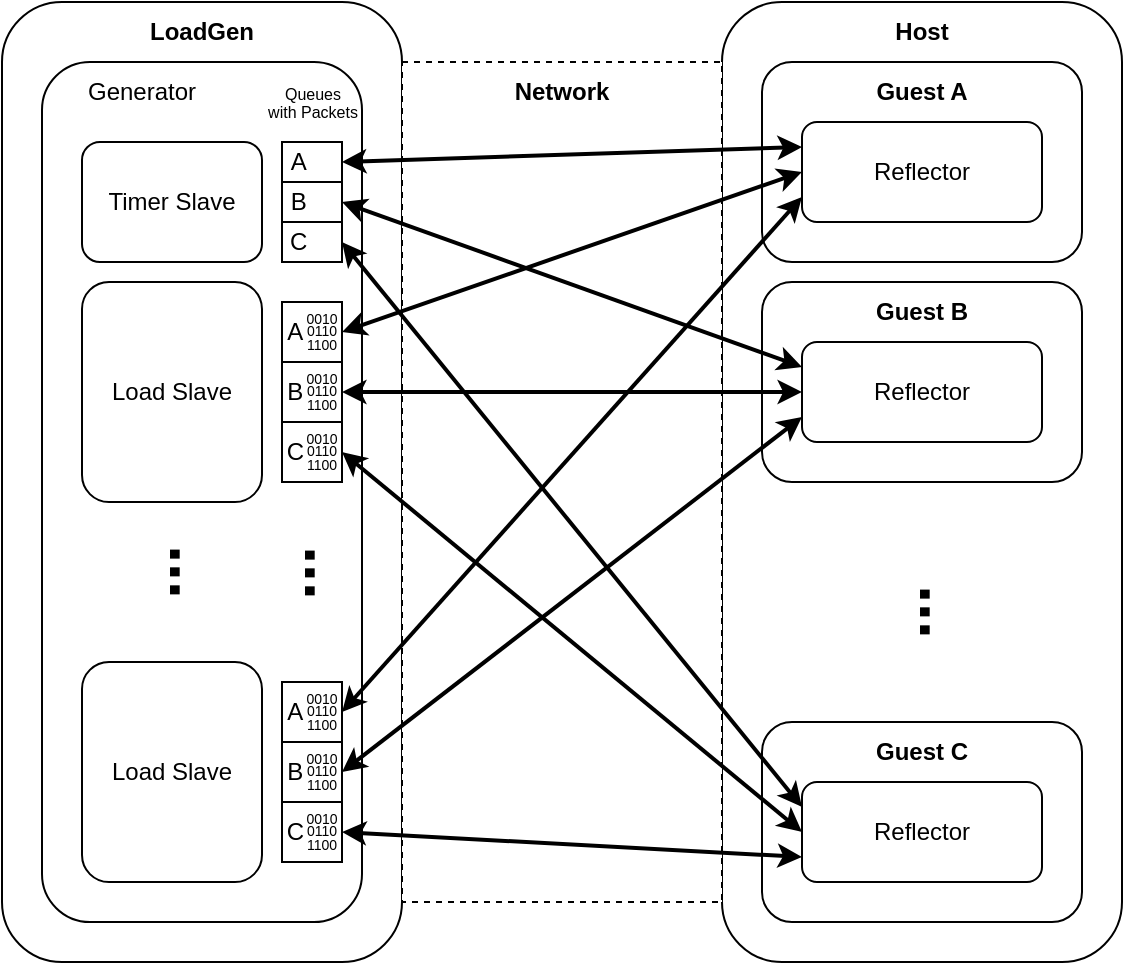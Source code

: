 <mxfile version="21.1.8" type="github">
  <diagram name="Page-1" id="eqyKnO2Cwf8LMekeqgzb">
    <mxGraphModel dx="1434" dy="832" grid="1" gridSize="10" guides="1" tooltips="1" connect="1" arrows="1" fold="1" page="1" pageScale="1" pageWidth="800" pageHeight="800" math="0" shadow="0">
      <root>
        <mxCell id="0" />
        <mxCell id="1" parent="0" />
        <mxCell id="RFkQ3Km538WCamqR7Py1-1" value="" style="rounded=1;whiteSpace=wrap;html=1;" vertex="1" parent="1">
          <mxGeometry x="480" y="160" width="200" height="480" as="geometry" />
        </mxCell>
        <mxCell id="RFkQ3Km538WCamqR7Py1-2" value="&lt;b&gt;Host&lt;/b&gt;" style="text;html=1;strokeColor=none;fillColor=none;align=center;verticalAlign=middle;whiteSpace=wrap;rounded=0;" vertex="1" parent="1">
          <mxGeometry x="550" y="160" width="60" height="30" as="geometry" />
        </mxCell>
        <mxCell id="RFkQ3Km538WCamqR7Py1-3" value="" style="rounded=1;whiteSpace=wrap;html=1;" vertex="1" parent="1">
          <mxGeometry x="120" y="160" width="200" height="480" as="geometry" />
        </mxCell>
        <mxCell id="RFkQ3Km538WCamqR7Py1-4" value="&lt;b&gt;LoadGen&lt;/b&gt;" style="text;html=1;strokeColor=none;fillColor=none;align=center;verticalAlign=middle;whiteSpace=wrap;rounded=0;" vertex="1" parent="1">
          <mxGeometry x="190" y="160" width="60" height="30" as="geometry" />
        </mxCell>
        <mxCell id="RFkQ3Km538WCamqR7Py1-5" value="" style="rounded=0;whiteSpace=wrap;html=1;dashed=1;" vertex="1" parent="1">
          <mxGeometry x="320" y="190" width="160" height="420" as="geometry" />
        </mxCell>
        <mxCell id="RFkQ3Km538WCamqR7Py1-6" value="&lt;b&gt;Network&lt;/b&gt;" style="text;html=1;strokeColor=none;fillColor=none;align=center;verticalAlign=middle;whiteSpace=wrap;rounded=0;" vertex="1" parent="1">
          <mxGeometry x="370" y="190" width="60" height="30" as="geometry" />
        </mxCell>
        <mxCell id="RFkQ3Km538WCamqR7Py1-7" value="" style="rounded=1;whiteSpace=wrap;html=1;" vertex="1" parent="1">
          <mxGeometry x="500" y="190" width="160" height="100" as="geometry" />
        </mxCell>
        <mxCell id="RFkQ3Km538WCamqR7Py1-8" value="Guest A" style="text;html=1;strokeColor=none;fillColor=none;align=center;verticalAlign=middle;whiteSpace=wrap;rounded=0;fontStyle=1" vertex="1" parent="1">
          <mxGeometry x="550" y="190" width="60" height="30" as="geometry" />
        </mxCell>
        <mxCell id="RFkQ3Km538WCamqR7Py1-9" value="Reflector" style="rounded=1;whiteSpace=wrap;html=1;fontStyle=0" vertex="1" parent="1">
          <mxGeometry x="520" y="220" width="120" height="50" as="geometry" />
        </mxCell>
        <mxCell id="RFkQ3Km538WCamqR7Py1-10" value="" style="rounded=1;whiteSpace=wrap;html=1;" vertex="1" parent="1">
          <mxGeometry x="500" y="300" width="160" height="100" as="geometry" />
        </mxCell>
        <mxCell id="RFkQ3Km538WCamqR7Py1-11" value="Guest B" style="text;html=1;strokeColor=none;fillColor=none;align=center;verticalAlign=middle;whiteSpace=wrap;rounded=0;fontStyle=1" vertex="1" parent="1">
          <mxGeometry x="550" y="300" width="60" height="30" as="geometry" />
        </mxCell>
        <mxCell id="RFkQ3Km538WCamqR7Py1-12" value="Reflector" style="rounded=1;whiteSpace=wrap;html=1;fontStyle=0" vertex="1" parent="1">
          <mxGeometry x="520" y="330" width="120" height="50" as="geometry" />
        </mxCell>
        <mxCell id="RFkQ3Km538WCamqR7Py1-13" value="" style="rounded=1;whiteSpace=wrap;html=1;" vertex="1" parent="1">
          <mxGeometry x="500" y="520" width="160" height="100" as="geometry" />
        </mxCell>
        <mxCell id="RFkQ3Km538WCamqR7Py1-14" value="Guest C" style="text;html=1;strokeColor=none;fillColor=none;align=center;verticalAlign=middle;whiteSpace=wrap;rounded=0;fontStyle=1" vertex="1" parent="1">
          <mxGeometry x="550" y="520" width="60" height="30" as="geometry" />
        </mxCell>
        <mxCell id="RFkQ3Km538WCamqR7Py1-15" value="Reflector" style="rounded=1;whiteSpace=wrap;html=1;fontStyle=0" vertex="1" parent="1">
          <mxGeometry x="520" y="550" width="120" height="50" as="geometry" />
        </mxCell>
        <mxCell id="RFkQ3Km538WCamqR7Py1-19" value="" style="rounded=1;whiteSpace=wrap;html=1;" vertex="1" parent="1">
          <mxGeometry x="140" y="190" width="160" height="430" as="geometry" />
        </mxCell>
        <mxCell id="RFkQ3Km538WCamqR7Py1-20" value="Generator" style="text;html=1;strokeColor=none;fillColor=none;align=center;verticalAlign=middle;whiteSpace=wrap;rounded=0;" vertex="1" parent="1">
          <mxGeometry x="160" y="190" width="60" height="30" as="geometry" />
        </mxCell>
        <mxCell id="RFkQ3Km538WCamqR7Py1-21" value="Timer Slave" style="rounded=1;whiteSpace=wrap;html=1;" vertex="1" parent="1">
          <mxGeometry x="160" y="230" width="90" height="60" as="geometry" />
        </mxCell>
        <mxCell id="RFkQ3Km538WCamqR7Py1-22" value="Load Slave" style="rounded=1;whiteSpace=wrap;html=1;" vertex="1" parent="1">
          <mxGeometry x="160" y="300" width="90" height="110" as="geometry" />
        </mxCell>
        <mxCell id="RFkQ3Km538WCamqR7Py1-23" value="Load Slave" style="rounded=1;whiteSpace=wrap;html=1;" vertex="1" parent="1">
          <mxGeometry x="160" y="490" width="90" height="110" as="geometry" />
        </mxCell>
        <mxCell id="RFkQ3Km538WCamqR7Py1-29" value="&lt;b&gt;&lt;font style=&quot;font-size: 32px;&quot;&gt;...&lt;/font&gt;&lt;/b&gt;" style="text;html=1;strokeColor=none;fillColor=none;align=center;verticalAlign=middle;whiteSpace=wrap;rounded=0;rotation=90;" vertex="1" parent="1">
          <mxGeometry x="560" y="450" width="60" height="30" as="geometry" />
        </mxCell>
        <mxCell id="RFkQ3Km538WCamqR7Py1-30" value="&lt;b&gt;&lt;font style=&quot;font-size: 32px;&quot;&gt;...&lt;/font&gt;&lt;/b&gt;" style="text;html=1;strokeColor=none;fillColor=none;align=center;verticalAlign=middle;whiteSpace=wrap;rounded=0;rotation=90;" vertex="1" parent="1">
          <mxGeometry x="185" y="430" width="60" height="30" as="geometry" />
        </mxCell>
        <mxCell id="RFkQ3Km538WCamqR7Py1-42" value="A&amp;nbsp; &amp;nbsp;&amp;nbsp;" style="rounded=0;whiteSpace=wrap;html=1;" vertex="1" parent="1">
          <mxGeometry x="260" y="230" width="30" height="20" as="geometry" />
        </mxCell>
        <mxCell id="RFkQ3Km538WCamqR7Py1-43" value="B&amp;nbsp; &amp;nbsp;&amp;nbsp;" style="rounded=0;whiteSpace=wrap;html=1;" vertex="1" parent="1">
          <mxGeometry x="260" y="250" width="30" height="20" as="geometry" />
        </mxCell>
        <mxCell id="RFkQ3Km538WCamqR7Py1-44" value="C&amp;nbsp; &amp;nbsp;&amp;nbsp;" style="rounded=0;whiteSpace=wrap;html=1;" vertex="1" parent="1">
          <mxGeometry x="260" y="270" width="30" height="20" as="geometry" />
        </mxCell>
        <mxCell id="RFkQ3Km538WCamqR7Py1-47" value="" style="shape=image;html=1;verticalAlign=top;verticalLabelPosition=bottom;labelBackgroundColor=#ffffff;imageAspect=0;aspect=fixed;image=https://cdn4.iconfinder.com/data/icons/essential-app-2/16/stop-watch-time-count-128.png" vertex="1" parent="1">
          <mxGeometry x="275" y="232.5" width="15" height="15" as="geometry" />
        </mxCell>
        <mxCell id="RFkQ3Km538WCamqR7Py1-48" value="" style="shape=image;html=1;verticalAlign=top;verticalLabelPosition=bottom;labelBackgroundColor=#ffffff;imageAspect=0;aspect=fixed;image=https://cdn4.iconfinder.com/data/icons/essential-app-2/16/stop-watch-time-count-128.png" vertex="1" parent="1">
          <mxGeometry x="275" y="252.5" width="15" height="15" as="geometry" />
        </mxCell>
        <mxCell id="RFkQ3Km538WCamqR7Py1-49" value="" style="shape=image;html=1;verticalAlign=top;verticalLabelPosition=bottom;labelBackgroundColor=#ffffff;imageAspect=0;aspect=fixed;image=https://cdn4.iconfinder.com/data/icons/essential-app-2/16/stop-watch-time-count-128.png" vertex="1" parent="1">
          <mxGeometry x="275" y="272.5" width="15" height="15" as="geometry" />
        </mxCell>
        <mxCell id="RFkQ3Km538WCamqR7Py1-50" value="A&amp;nbsp; &amp;nbsp; &amp;nbsp;" style="rounded=0;whiteSpace=wrap;html=1;" vertex="1" parent="1">
          <mxGeometry x="260" y="310" width="30" height="30" as="geometry" />
        </mxCell>
        <mxCell id="RFkQ3Km538WCamqR7Py1-51" value="B&amp;nbsp; &amp;nbsp; &amp;nbsp;" style="rounded=0;whiteSpace=wrap;html=1;" vertex="1" parent="1">
          <mxGeometry x="260" y="340" width="30" height="30" as="geometry" />
        </mxCell>
        <mxCell id="RFkQ3Km538WCamqR7Py1-52" value="C&amp;nbsp; &amp;nbsp; &amp;nbsp;" style="rounded=0;whiteSpace=wrap;html=1;" vertex="1" parent="1">
          <mxGeometry x="260" y="370" width="30" height="30" as="geometry" />
        </mxCell>
        <mxCell id="RFkQ3Km538WCamqR7Py1-53" value="&lt;p style=&quot;line-height: 60%;&quot;&gt;&lt;font style=&quot;font-size: 8px;&quot;&gt;Queues&lt;br&gt;with Packets&lt;/font&gt;&lt;/p&gt;" style="text;html=1;strokeColor=none;fillColor=none;align=center;verticalAlign=middle;whiteSpace=wrap;rounded=0;" vertex="1" parent="1">
          <mxGeometry x="247.5" y="200" width="55" height="20" as="geometry" />
        </mxCell>
        <mxCell id="RFkQ3Km538WCamqR7Py1-56" value="&lt;p style=&quot;line-height: 90%; font-size: 7px;&quot;&gt;0010&lt;br&gt;0110&lt;br&gt;1100&lt;/p&gt;" style="text;html=1;strokeColor=none;fillColor=none;align=center;verticalAlign=middle;whiteSpace=wrap;rounded=0;" vertex="1" parent="1">
          <mxGeometry x="270" y="315" width="20" height="20" as="geometry" />
        </mxCell>
        <mxCell id="RFkQ3Km538WCamqR7Py1-57" value="&lt;p style=&quot;line-height: 90%; font-size: 7px;&quot;&gt;0010&lt;br&gt;0110&lt;br&gt;1100&lt;/p&gt;" style="text;html=1;strokeColor=none;fillColor=none;align=center;verticalAlign=middle;whiteSpace=wrap;rounded=0;" vertex="1" parent="1">
          <mxGeometry x="270" y="345" width="20" height="20" as="geometry" />
        </mxCell>
        <mxCell id="RFkQ3Km538WCamqR7Py1-58" value="&lt;p style=&quot;line-height: 90%; font-size: 7px;&quot;&gt;0010&lt;br&gt;0110&lt;br&gt;1100&lt;/p&gt;" style="text;html=1;strokeColor=none;fillColor=none;align=center;verticalAlign=middle;whiteSpace=wrap;rounded=0;" vertex="1" parent="1">
          <mxGeometry x="270" y="375" width="20" height="20" as="geometry" />
        </mxCell>
        <mxCell id="RFkQ3Km538WCamqR7Py1-59" value="A&amp;nbsp; &amp;nbsp; &amp;nbsp;" style="rounded=0;whiteSpace=wrap;html=1;" vertex="1" parent="1">
          <mxGeometry x="260" y="500" width="30" height="30" as="geometry" />
        </mxCell>
        <mxCell id="RFkQ3Km538WCamqR7Py1-60" value="B&amp;nbsp; &amp;nbsp; &amp;nbsp;" style="rounded=0;whiteSpace=wrap;html=1;" vertex="1" parent="1">
          <mxGeometry x="260" y="530" width="30" height="30" as="geometry" />
        </mxCell>
        <mxCell id="RFkQ3Km538WCamqR7Py1-61" value="C&amp;nbsp; &amp;nbsp; &amp;nbsp;" style="rounded=0;whiteSpace=wrap;html=1;" vertex="1" parent="1">
          <mxGeometry x="260" y="560" width="30" height="30" as="geometry" />
        </mxCell>
        <mxCell id="RFkQ3Km538WCamqR7Py1-62" value="&lt;p style=&quot;line-height: 90%; font-size: 7px;&quot;&gt;0010&lt;br&gt;0110&lt;br&gt;1100&lt;/p&gt;" style="text;html=1;strokeColor=none;fillColor=none;align=center;verticalAlign=middle;whiteSpace=wrap;rounded=0;" vertex="1" parent="1">
          <mxGeometry x="270" y="505" width="20" height="20" as="geometry" />
        </mxCell>
        <mxCell id="RFkQ3Km538WCamqR7Py1-63" value="&lt;p style=&quot;line-height: 90%; font-size: 7px;&quot;&gt;0010&lt;br&gt;0110&lt;br&gt;1100&lt;/p&gt;" style="text;html=1;strokeColor=none;fillColor=none;align=center;verticalAlign=middle;whiteSpace=wrap;rounded=0;" vertex="1" parent="1">
          <mxGeometry x="270" y="535" width="20" height="20" as="geometry" />
        </mxCell>
        <mxCell id="RFkQ3Km538WCamqR7Py1-64" value="&lt;p style=&quot;line-height: 90%; font-size: 7px;&quot;&gt;0010&lt;br&gt;0110&lt;br&gt;1100&lt;/p&gt;" style="text;html=1;strokeColor=none;fillColor=none;align=center;verticalAlign=middle;whiteSpace=wrap;rounded=0;" vertex="1" parent="1">
          <mxGeometry x="270" y="565" width="20" height="20" as="geometry" />
        </mxCell>
        <mxCell id="RFkQ3Km538WCamqR7Py1-65" value="&lt;b&gt;&lt;font style=&quot;font-size: 32px;&quot;&gt;...&lt;/font&gt;&lt;/b&gt;" style="text;html=1;strokeColor=none;fillColor=none;align=center;verticalAlign=middle;whiteSpace=wrap;rounded=0;rotation=90;" vertex="1" parent="1">
          <mxGeometry x="252.5" y="430" width="60" height="30" as="geometry" />
        </mxCell>
        <mxCell id="RFkQ3Km538WCamqR7Py1-67" value="" style="endArrow=classic;startArrow=classic;html=1;rounded=0;entryX=0;entryY=0.25;entryDx=0;entryDy=0;exitX=1;exitY=0.5;exitDx=0;exitDy=0;strokeWidth=2;" edge="1" parent="1" source="RFkQ3Km538WCamqR7Py1-47" target="RFkQ3Km538WCamqR7Py1-9">
          <mxGeometry width="50" height="50" relative="1" as="geometry">
            <mxPoint x="340" y="510" as="sourcePoint" />
            <mxPoint x="390" y="460" as="targetPoint" />
          </mxGeometry>
        </mxCell>
        <mxCell id="RFkQ3Km538WCamqR7Py1-68" value="" style="endArrow=classic;startArrow=classic;html=1;rounded=0;entryX=0;entryY=0.5;entryDx=0;entryDy=0;exitX=1;exitY=0.5;exitDx=0;exitDy=0;strokeWidth=2;" edge="1" parent="1" source="RFkQ3Km538WCamqR7Py1-56" target="RFkQ3Km538WCamqR7Py1-9">
          <mxGeometry width="50" height="50" relative="1" as="geometry">
            <mxPoint x="300" y="250" as="sourcePoint" />
            <mxPoint x="530" y="243" as="targetPoint" />
          </mxGeometry>
        </mxCell>
        <mxCell id="RFkQ3Km538WCamqR7Py1-69" value="" style="endArrow=classic;startArrow=classic;html=1;rounded=0;entryX=0;entryY=0.75;entryDx=0;entryDy=0;exitX=1;exitY=0.5;exitDx=0;exitDy=0;strokeWidth=2;" edge="1" parent="1" source="RFkQ3Km538WCamqR7Py1-62" target="RFkQ3Km538WCamqR7Py1-9">
          <mxGeometry width="50" height="50" relative="1" as="geometry">
            <mxPoint x="310" y="260" as="sourcePoint" />
            <mxPoint x="540" y="253" as="targetPoint" />
          </mxGeometry>
        </mxCell>
        <mxCell id="RFkQ3Km538WCamqR7Py1-70" value="" style="endArrow=classic;startArrow=classic;html=1;rounded=0;entryX=0;entryY=0.25;entryDx=0;entryDy=0;exitX=1;exitY=0.5;exitDx=0;exitDy=0;strokeWidth=2;" edge="1" parent="1" source="RFkQ3Km538WCamqR7Py1-48" target="RFkQ3Km538WCamqR7Py1-12">
          <mxGeometry width="50" height="50" relative="1" as="geometry">
            <mxPoint x="300" y="250" as="sourcePoint" />
            <mxPoint x="530" y="243" as="targetPoint" />
          </mxGeometry>
        </mxCell>
        <mxCell id="RFkQ3Km538WCamqR7Py1-71" value="" style="endArrow=classic;startArrow=classic;html=1;rounded=0;entryX=0;entryY=0.5;entryDx=0;entryDy=0;exitX=1;exitY=0.5;exitDx=0;exitDy=0;strokeWidth=2;" edge="1" parent="1" source="RFkQ3Km538WCamqR7Py1-57" target="RFkQ3Km538WCamqR7Py1-12">
          <mxGeometry width="50" height="50" relative="1" as="geometry">
            <mxPoint x="300" y="270" as="sourcePoint" />
            <mxPoint x="530" y="353" as="targetPoint" />
          </mxGeometry>
        </mxCell>
        <mxCell id="RFkQ3Km538WCamqR7Py1-72" value="" style="endArrow=classic;startArrow=classic;html=1;rounded=0;entryX=0;entryY=0.75;entryDx=0;entryDy=0;exitX=1;exitY=0.5;exitDx=0;exitDy=0;strokeWidth=2;" edge="1" parent="1" source="RFkQ3Km538WCamqR7Py1-63" target="RFkQ3Km538WCamqR7Py1-12">
          <mxGeometry width="50" height="50" relative="1" as="geometry">
            <mxPoint x="300" y="365" as="sourcePoint" />
            <mxPoint x="530" y="365" as="targetPoint" />
          </mxGeometry>
        </mxCell>
        <mxCell id="RFkQ3Km538WCamqR7Py1-73" value="" style="endArrow=classic;startArrow=classic;html=1;rounded=0;entryX=0;entryY=0.5;entryDx=0;entryDy=0;exitX=1;exitY=0.5;exitDx=0;exitDy=0;strokeWidth=2;" edge="1" parent="1" source="RFkQ3Km538WCamqR7Py1-58" target="RFkQ3Km538WCamqR7Py1-15">
          <mxGeometry width="50" height="50" relative="1" as="geometry">
            <mxPoint x="300" y="365" as="sourcePoint" />
            <mxPoint x="530" y="365" as="targetPoint" />
          </mxGeometry>
        </mxCell>
        <mxCell id="RFkQ3Km538WCamqR7Py1-74" value="" style="endArrow=classic;startArrow=classic;html=1;rounded=0;entryX=0;entryY=0.25;entryDx=0;entryDy=0;exitX=1;exitY=0.5;exitDx=0;exitDy=0;strokeWidth=2;" edge="1" parent="1" source="RFkQ3Km538WCamqR7Py1-44" target="RFkQ3Km538WCamqR7Py1-15">
          <mxGeometry width="50" height="50" relative="1" as="geometry">
            <mxPoint x="300" y="395" as="sourcePoint" />
            <mxPoint x="530" y="585" as="targetPoint" />
          </mxGeometry>
        </mxCell>
        <mxCell id="RFkQ3Km538WCamqR7Py1-75" value="" style="endArrow=classic;startArrow=classic;html=1;rounded=0;entryX=0;entryY=0.75;entryDx=0;entryDy=0;exitX=1;exitY=0.5;exitDx=0;exitDy=0;strokeWidth=2;" edge="1" parent="1" source="RFkQ3Km538WCamqR7Py1-64" target="RFkQ3Km538WCamqR7Py1-15">
          <mxGeometry width="50" height="50" relative="1" as="geometry">
            <mxPoint x="310" y="405" as="sourcePoint" />
            <mxPoint x="540" y="595" as="targetPoint" />
          </mxGeometry>
        </mxCell>
      </root>
    </mxGraphModel>
  </diagram>
</mxfile>
